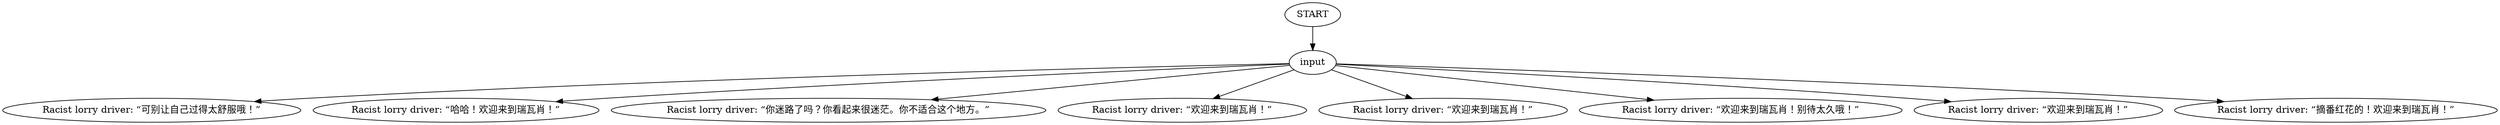 # JAM / RACIST barks
# barks for the bark god, blood for the blood throne!
# ==================================================
digraph G {
	  0 [label="START"];
	  1 [label="input"];
	  2 [label="Racist lorry driver: “可别让自己过得太舒服哦！”"];
	  3 [label="Racist lorry driver: “哈哈！欢迎来到瑞瓦肖！”"];
	  4 [label="Racist lorry driver: “你迷路了吗？你看起来很迷茫。你不适合这个地方。”"];
	  5 [label="Racist lorry driver: “欢迎来到瑞瓦肖！”"];
	  6 [label="Racist lorry driver: “欢迎来到瑞瓦肖！”"];
	  8 [label="Racist lorry driver: “欢迎来到瑞瓦肖！别待太久哦！”"];
	  9 [label="Racist lorry driver: “欢迎来到瑞瓦肖！”"];
	  10 [label="Racist lorry driver: “摘番红花的！欢迎来到瑞瓦肖！”"];
	  0 -> 1
	  1 -> 2
	  1 -> 3
	  1 -> 4
	  1 -> 5
	  1 -> 6
	  1 -> 8
	  1 -> 9
	  1 -> 10
}

